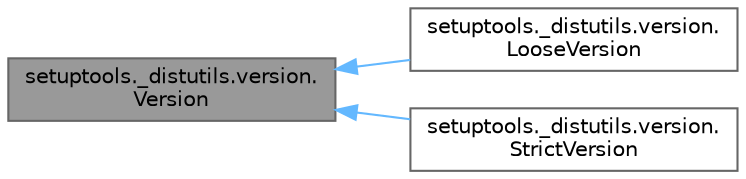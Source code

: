 digraph "setuptools._distutils.version.Version"
{
 // LATEX_PDF_SIZE
  bgcolor="transparent";
  edge [fontname=Helvetica,fontsize=10,labelfontname=Helvetica,labelfontsize=10];
  node [fontname=Helvetica,fontsize=10,shape=box,height=0.2,width=0.4];
  rankdir="LR";
  Node1 [id="Node000001",label="setuptools._distutils.version.\lVersion",height=0.2,width=0.4,color="gray40", fillcolor="grey60", style="filled", fontcolor="black",tooltip=" "];
  Node1 -> Node2 [id="edge1_Node000001_Node000002",dir="back",color="steelblue1",style="solid",tooltip=" "];
  Node2 [id="Node000002",label="setuptools._distutils.version.\lLooseVersion",height=0.2,width=0.4,color="gray40", fillcolor="white", style="filled",URL="$classsetuptools_1_1__distutils_1_1version_1_1_loose_version.html",tooltip=" "];
  Node1 -> Node3 [id="edge2_Node000001_Node000003",dir="back",color="steelblue1",style="solid",tooltip=" "];
  Node3 [id="Node000003",label="setuptools._distutils.version.\lStrictVersion",height=0.2,width=0.4,color="gray40", fillcolor="white", style="filled",URL="$classsetuptools_1_1__distutils_1_1version_1_1_strict_version.html",tooltip=" "];
}
